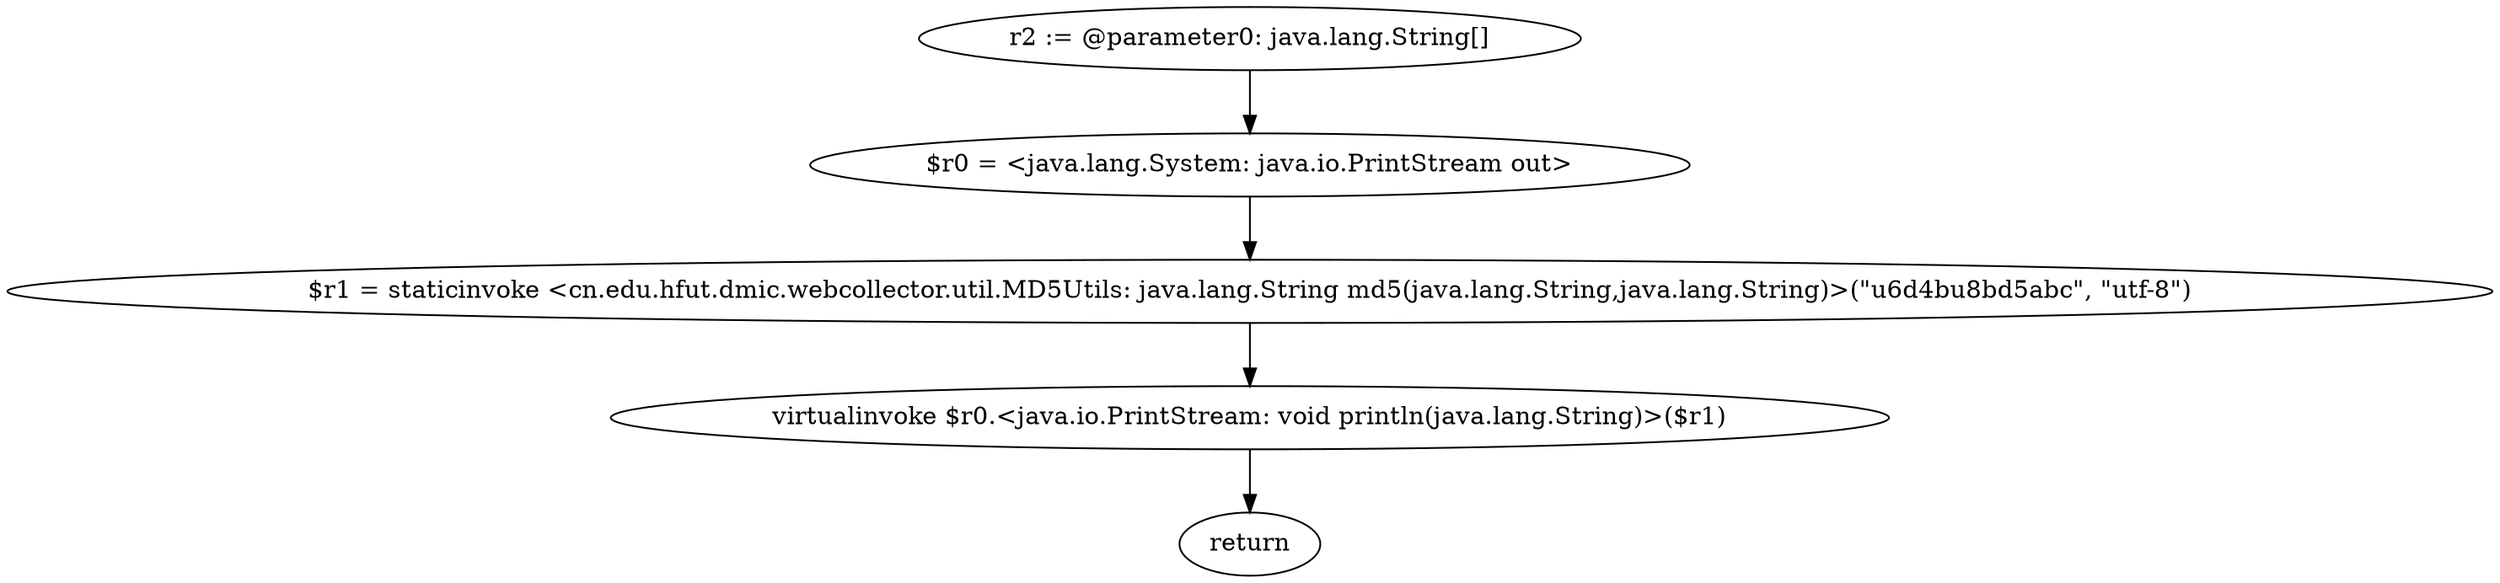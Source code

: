 digraph "unitGraph" {
    "r2 := @parameter0: java.lang.String[]"
    "$r0 = <java.lang.System: java.io.PrintStream out>"
    "$r1 = staticinvoke <cn.edu.hfut.dmic.webcollector.util.MD5Utils: java.lang.String md5(java.lang.String,java.lang.String)>(\"\u6d4b\u8bd5abc\", \"utf-8\")"
    "virtualinvoke $r0.<java.io.PrintStream: void println(java.lang.String)>($r1)"
    "return"
    "r2 := @parameter0: java.lang.String[]"->"$r0 = <java.lang.System: java.io.PrintStream out>";
    "$r0 = <java.lang.System: java.io.PrintStream out>"->"$r1 = staticinvoke <cn.edu.hfut.dmic.webcollector.util.MD5Utils: java.lang.String md5(java.lang.String,java.lang.String)>(\"\u6d4b\u8bd5abc\", \"utf-8\")";
    "$r1 = staticinvoke <cn.edu.hfut.dmic.webcollector.util.MD5Utils: java.lang.String md5(java.lang.String,java.lang.String)>(\"\u6d4b\u8bd5abc\", \"utf-8\")"->"virtualinvoke $r0.<java.io.PrintStream: void println(java.lang.String)>($r1)";
    "virtualinvoke $r0.<java.io.PrintStream: void println(java.lang.String)>($r1)"->"return";
}
